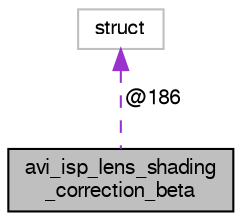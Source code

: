 digraph "avi_isp_lens_shading_correction_beta"
{
  edge [fontname="FreeSans",fontsize="10",labelfontname="FreeSans",labelfontsize="10"];
  node [fontname="FreeSans",fontsize="10",shape=record];
  Node1 [label="avi_isp_lens_shading\l_correction_beta",height=0.2,width=0.4,color="black", fillcolor="grey75", style="filled", fontcolor="black"];
  Node2 -> Node1 [dir="back",color="darkorchid3",fontsize="10",style="dashed",label=" @186" ,fontname="FreeSans"];
  Node2 [label="struct",height=0.2,width=0.4,color="grey75", fillcolor="white", style="filled"];
}
